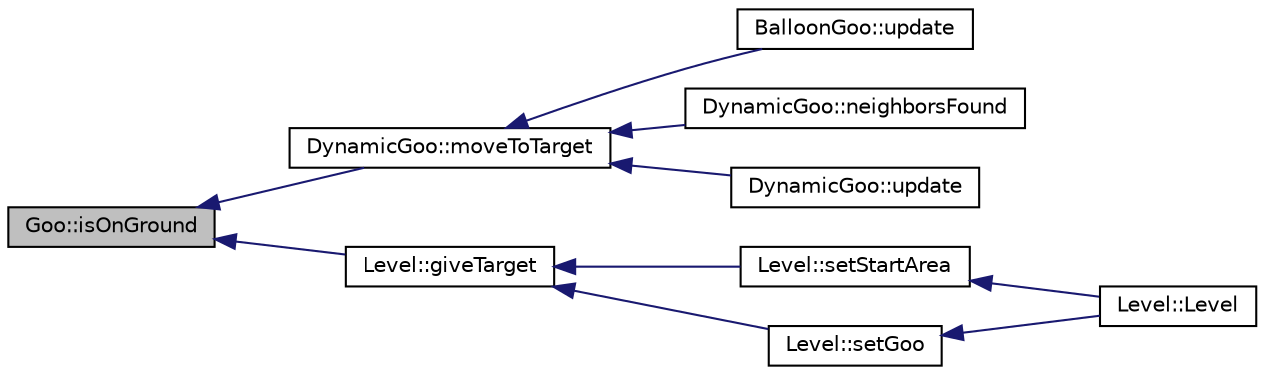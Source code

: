 digraph G
{
  edge [fontname="Helvetica",fontsize="10",labelfontname="Helvetica",labelfontsize="10"];
  node [fontname="Helvetica",fontsize="10",shape=record];
  rankdir="LR";
  Node1 [label="Goo::isOnGround",height=0.2,width=0.4,color="black", fillcolor="grey75", style="filled" fontcolor="black"];
  Node1 -> Node2 [dir="back",color="midnightblue",fontsize="10",style="solid",fontname="Helvetica"];
  Node2 [label="DynamicGoo::moveToTarget",height=0.2,width=0.4,color="black", fillcolor="white", style="filled",URL="$d6/d97/classDynamicGoo.html#ab7b16f5f503004a0d55f824e9c7d5c28"];
  Node2 -> Node3 [dir="back",color="midnightblue",fontsize="10",style="solid",fontname="Helvetica"];
  Node3 [label="BalloonGoo::update",height=0.2,width=0.4,color="black", fillcolor="white", style="filled",URL="$da/dfa/classBalloonGoo.html#af5f6a827b0786213637689f48ca7e329"];
  Node2 -> Node4 [dir="back",color="midnightblue",fontsize="10",style="solid",fontname="Helvetica"];
  Node4 [label="DynamicGoo::neighborsFound",height=0.2,width=0.4,color="black", fillcolor="white", style="filled",URL="$d6/d97/classDynamicGoo.html#ae8998daa33c6cc471d70c16fbb752075"];
  Node2 -> Node5 [dir="back",color="midnightblue",fontsize="10",style="solid",fontname="Helvetica"];
  Node5 [label="DynamicGoo::update",height=0.2,width=0.4,color="black", fillcolor="white", style="filled",URL="$d6/d97/classDynamicGoo.html#a6e921cea42c85947d4a7757f7f2d454d"];
  Node1 -> Node6 [dir="back",color="midnightblue",fontsize="10",style="solid",fontname="Helvetica"];
  Node6 [label="Level::giveTarget",height=0.2,width=0.4,color="black", fillcolor="white", style="filled",URL="$d2/d9d/classLevel.html#a1e14fd63a3738f7ccf24c0a8ce144452"];
  Node6 -> Node7 [dir="back",color="midnightblue",fontsize="10",style="solid",fontname="Helvetica"];
  Node7 [label="Level::setStartArea",height=0.2,width=0.4,color="black", fillcolor="white", style="filled",URL="$d2/d9d/classLevel.html#ab70095fd87905c7905f13526919632d4"];
  Node7 -> Node8 [dir="back",color="midnightblue",fontsize="10",style="solid",fontname="Helvetica"];
  Node8 [label="Level::Level",height=0.2,width=0.4,color="black", fillcolor="white", style="filled",URL="$d2/d9d/classLevel.html#aab4805fc7397cd5ab9d9852a1d403a0d"];
  Node6 -> Node9 [dir="back",color="midnightblue",fontsize="10",style="solid",fontname="Helvetica"];
  Node9 [label="Level::setGoo",height=0.2,width=0.4,color="black", fillcolor="white", style="filled",URL="$d2/d9d/classLevel.html#ab1fa2ff467715c3792df7c3b35cf7ca6"];
  Node9 -> Node8 [dir="back",color="midnightblue",fontsize="10",style="solid",fontname="Helvetica"];
}
